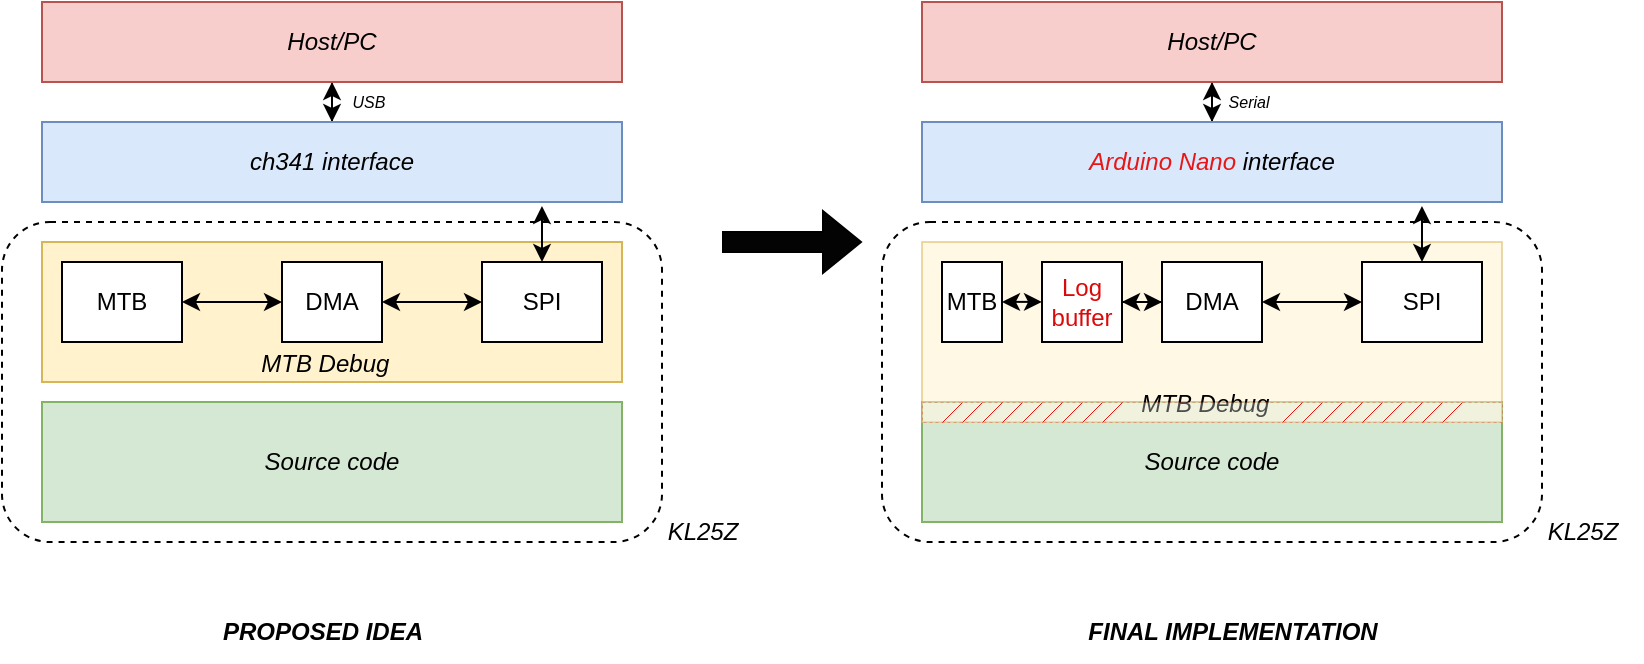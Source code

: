 <mxfile version="22.0.3" type="device">
  <diagram name="Page-1" id="Wz6lcKp5el66mCCQl3rf">
    <mxGraphModel dx="989" dy="577" grid="1" gridSize="10" guides="1" tooltips="1" connect="1" arrows="1" fold="1" page="1" pageScale="1" pageWidth="850" pageHeight="1100" math="0" shadow="0">
      <root>
        <mxCell id="0" />
        <mxCell id="1" parent="0" />
        <mxCell id="v28TTnucZezYtIKA5WUu-1" value="&lt;blockquote style=&quot;margin: 0 0 0 40px; border: none; padding: 0px;&quot;&gt;&lt;br&gt;&lt;/blockquote&gt;" style="rounded=1;whiteSpace=wrap;html=1;dashed=1;align=right;verticalAlign=bottom;textDirection=ltr;" vertex="1" parent="1">
          <mxGeometry x="30" y="440" width="330" height="160" as="geometry" />
        </mxCell>
        <mxCell id="v28TTnucZezYtIKA5WUu-2" value="&lt;i&gt;Source code&lt;/i&gt;" style="rounded=0;whiteSpace=wrap;html=1;fillColor=#d5e8d4;strokeColor=#82b366;" vertex="1" parent="1">
          <mxGeometry x="50" y="530" width="290" height="60" as="geometry" />
        </mxCell>
        <mxCell id="v28TTnucZezYtIKA5WUu-3" value="&lt;i&gt;MTB Debug&lt;/i&gt;&amp;nbsp;&amp;nbsp;" style="rounded=0;whiteSpace=wrap;html=1;align=center;verticalAlign=bottom;fillColor=#fff2cc;strokeColor=#d6b656;" vertex="1" parent="1">
          <mxGeometry x="50" y="450" width="290" height="70" as="geometry" />
        </mxCell>
        <mxCell id="v28TTnucZezYtIKA5WUu-4" value="" style="edgeStyle=orthogonalEdgeStyle;rounded=0;orthogonalLoop=1;jettySize=auto;html=1;entryX=0.862;entryY=1.05;entryDx=0;entryDy=0;entryPerimeter=0;startArrow=classic;startFill=1;" edge="1" parent="1" source="v28TTnucZezYtIKA5WUu-5" target="v28TTnucZezYtIKA5WUu-12">
          <mxGeometry relative="1" as="geometry" />
        </mxCell>
        <mxCell id="v28TTnucZezYtIKA5WUu-5" value="SPI" style="rounded=0;whiteSpace=wrap;html=1;" vertex="1" parent="1">
          <mxGeometry x="270" y="460" width="60" height="40" as="geometry" />
        </mxCell>
        <mxCell id="v28TTnucZezYtIKA5WUu-6" value="" style="edgeStyle=orthogonalEdgeStyle;rounded=0;orthogonalLoop=1;jettySize=auto;html=1;startArrow=classic;startFill=1;" edge="1" parent="1" source="v28TTnucZezYtIKA5WUu-7" target="v28TTnucZezYtIKA5WUu-9">
          <mxGeometry relative="1" as="geometry" />
        </mxCell>
        <mxCell id="v28TTnucZezYtIKA5WUu-7" value="MTB" style="rounded=0;whiteSpace=wrap;html=1;" vertex="1" parent="1">
          <mxGeometry x="60" y="460" width="60" height="40" as="geometry" />
        </mxCell>
        <mxCell id="v28TTnucZezYtIKA5WUu-8" value="" style="edgeStyle=orthogonalEdgeStyle;rounded=0;orthogonalLoop=1;jettySize=auto;html=1;startArrow=classic;startFill=1;" edge="1" parent="1" source="v28TTnucZezYtIKA5WUu-9" target="v28TTnucZezYtIKA5WUu-5">
          <mxGeometry relative="1" as="geometry" />
        </mxCell>
        <mxCell id="v28TTnucZezYtIKA5WUu-9" value="DMA" style="rounded=0;whiteSpace=wrap;html=1;" vertex="1" parent="1">
          <mxGeometry x="170" y="460" width="50" height="40" as="geometry" />
        </mxCell>
        <mxCell id="v28TTnucZezYtIKA5WUu-10" value="" style="edgeStyle=orthogonalEdgeStyle;rounded=0;orthogonalLoop=1;jettySize=auto;html=1;startArrow=classic;startFill=1;" edge="1" parent="1" source="v28TTnucZezYtIKA5WUu-12" target="v28TTnucZezYtIKA5WUu-13">
          <mxGeometry relative="1" as="geometry" />
        </mxCell>
        <mxCell id="v28TTnucZezYtIKA5WUu-11" value="&lt;i style=&quot;font-size: 8px;&quot;&gt;USB&lt;/i&gt;" style="edgeLabel;html=1;align=center;verticalAlign=middle;resizable=0;points=[];fontSize=8;" vertex="1" connectable="0" parent="v28TTnucZezYtIKA5WUu-10">
          <mxGeometry x="0.691" relative="1" as="geometry">
            <mxPoint x="18" as="offset" />
          </mxGeometry>
        </mxCell>
        <mxCell id="v28TTnucZezYtIKA5WUu-12" value="&lt;i&gt;ch341 interface&lt;/i&gt;" style="rounded=0;whiteSpace=wrap;html=1;fillColor=#dae8fc;strokeColor=#6c8ebf;" vertex="1" parent="1">
          <mxGeometry x="50" y="390" width="290" height="40" as="geometry" />
        </mxCell>
        <mxCell id="v28TTnucZezYtIKA5WUu-13" value="&lt;i&gt;Host/PC&lt;/i&gt;" style="rounded=0;whiteSpace=wrap;html=1;fillColor=#f8cecc;strokeColor=#b85450;" vertex="1" parent="1">
          <mxGeometry x="50" y="330" width="290" height="40" as="geometry" />
        </mxCell>
        <mxCell id="v28TTnucZezYtIKA5WUu-14" value="&lt;i&gt;KL25Z&lt;/i&gt;" style="text;html=1;align=center;verticalAlign=middle;resizable=0;points=[];autosize=1;strokeColor=none;fillColor=none;" vertex="1" parent="1">
          <mxGeometry x="350" y="580" width="60" height="30" as="geometry" />
        </mxCell>
        <mxCell id="v28TTnucZezYtIKA5WUu-15" value="&lt;blockquote style=&quot;margin: 0 0 0 40px; border: none; padding: 0px;&quot;&gt;&lt;br&gt;&lt;/blockquote&gt;" style="rounded=1;whiteSpace=wrap;html=1;dashed=1;align=right;verticalAlign=bottom;textDirection=ltr;" vertex="1" parent="1">
          <mxGeometry x="470" y="440" width="330" height="160" as="geometry" />
        </mxCell>
        <mxCell id="v28TTnucZezYtIKA5WUu-16" value="&lt;i&gt;Source code&lt;/i&gt;" style="rounded=0;whiteSpace=wrap;html=1;fillColor=#d5e8d4;strokeColor=#82b366;" vertex="1" parent="1">
          <mxGeometry x="490" y="530" width="290" height="60" as="geometry" />
        </mxCell>
        <mxCell id="v28TTnucZezYtIKA5WUu-17" value="&lt;i&gt;MTB Debug&lt;/i&gt;&amp;nbsp;&amp;nbsp;" style="rounded=0;whiteSpace=wrap;html=1;align=center;verticalAlign=bottom;fillColor=#fff2cc;strokeColor=#d6b656;opacity=50;spacingTop=0;" vertex="1" parent="1">
          <mxGeometry x="490" y="450" width="290" height="90" as="geometry" />
        </mxCell>
        <mxCell id="v28TTnucZezYtIKA5WUu-18" value="" style="edgeStyle=orthogonalEdgeStyle;rounded=0;orthogonalLoop=1;jettySize=auto;html=1;entryX=0.862;entryY=1.05;entryDx=0;entryDy=0;entryPerimeter=0;startArrow=classic;startFill=1;" edge="1" source="v28TTnucZezYtIKA5WUu-19" target="v28TTnucZezYtIKA5WUu-26" parent="1">
          <mxGeometry relative="1" as="geometry" />
        </mxCell>
        <mxCell id="v28TTnucZezYtIKA5WUu-19" value="SPI" style="rounded=0;whiteSpace=wrap;html=1;" vertex="1" parent="1">
          <mxGeometry x="710" y="460" width="60" height="40" as="geometry" />
        </mxCell>
        <mxCell id="v28TTnucZezYtIKA5WUu-20" value="" style="edgeStyle=orthogonalEdgeStyle;rounded=0;orthogonalLoop=1;jettySize=auto;html=1;startArrow=classic;startFill=1;exitX=1;exitY=0.5;exitDx=0;exitDy=0;" edge="1" source="v28TTnucZezYtIKA5WUu-29" target="v28TTnucZezYtIKA5WUu-23" parent="1">
          <mxGeometry relative="1" as="geometry" />
        </mxCell>
        <mxCell id="v28TTnucZezYtIKA5WUu-21" value="MTB" style="rounded=0;whiteSpace=wrap;html=1;" vertex="1" parent="1">
          <mxGeometry x="500" y="460" width="30" height="40" as="geometry" />
        </mxCell>
        <mxCell id="v28TTnucZezYtIKA5WUu-22" value="" style="edgeStyle=orthogonalEdgeStyle;rounded=0;orthogonalLoop=1;jettySize=auto;html=1;startArrow=classic;startFill=1;" edge="1" source="v28TTnucZezYtIKA5WUu-23" target="v28TTnucZezYtIKA5WUu-19" parent="1">
          <mxGeometry relative="1" as="geometry" />
        </mxCell>
        <mxCell id="v28TTnucZezYtIKA5WUu-23" value="DMA" style="rounded=0;whiteSpace=wrap;html=1;" vertex="1" parent="1">
          <mxGeometry x="610" y="460" width="50" height="40" as="geometry" />
        </mxCell>
        <mxCell id="v28TTnucZezYtIKA5WUu-75" value="" style="rounded=0;whiteSpace=wrap;html=1;dashed=1;strokeWidth=0.5;strokeColor=#d41616;opacity=30;" vertex="1" parent="1">
          <mxGeometry x="490" y="530" width="290" height="10" as="geometry" />
        </mxCell>
        <mxCell id="v28TTnucZezYtIKA5WUu-24" value="" style="edgeStyle=orthogonalEdgeStyle;rounded=0;orthogonalLoop=1;jettySize=auto;html=1;startArrow=classic;startFill=1;" edge="1" source="v28TTnucZezYtIKA5WUu-26" target="v28TTnucZezYtIKA5WUu-27" parent="1">
          <mxGeometry relative="1" as="geometry" />
        </mxCell>
        <mxCell id="v28TTnucZezYtIKA5WUu-25" value="&lt;i style=&quot;font-size: 8px;&quot;&gt;Serial&lt;/i&gt;" style="edgeLabel;html=1;align=center;verticalAlign=middle;resizable=0;points=[];fontSize=8;" vertex="1" connectable="0" parent="v28TTnucZezYtIKA5WUu-24">
          <mxGeometry x="0.691" relative="1" as="geometry">
            <mxPoint x="18" as="offset" />
          </mxGeometry>
        </mxCell>
        <mxCell id="v28TTnucZezYtIKA5WUu-26" value="&lt;i&gt;&lt;font color=&quot;#e81717&quot;&gt;Arduino Nano&lt;/font&gt; interface&lt;/i&gt;" style="rounded=0;whiteSpace=wrap;html=1;fillColor=#dae8fc;strokeColor=#6c8ebf;" vertex="1" parent="1">
          <mxGeometry x="490" y="390" width="290" height="40" as="geometry" />
        </mxCell>
        <mxCell id="v28TTnucZezYtIKA5WUu-27" value="&lt;i&gt;Host/PC&lt;/i&gt;" style="rounded=0;whiteSpace=wrap;html=1;fillColor=#f8cecc;strokeColor=#b85450;" vertex="1" parent="1">
          <mxGeometry x="490" y="330" width="290" height="40" as="geometry" />
        </mxCell>
        <mxCell id="v28TTnucZezYtIKA5WUu-28" value="&lt;i&gt;KL25Z&lt;/i&gt;" style="text;html=1;align=center;verticalAlign=middle;resizable=0;points=[];autosize=1;strokeColor=none;fillColor=none;" vertex="1" parent="1">
          <mxGeometry x="790" y="580" width="60" height="30" as="geometry" />
        </mxCell>
        <mxCell id="v28TTnucZezYtIKA5WUu-29" value="&lt;font color=&quot;#dc0909&quot;&gt;Log&lt;br&gt;buffer&lt;/font&gt;" style="rounded=0;whiteSpace=wrap;html=1;" vertex="1" parent="1">
          <mxGeometry x="550" y="460" width="40" height="40" as="geometry" />
        </mxCell>
        <mxCell id="v28TTnucZezYtIKA5WUu-32" value="" style="edgeStyle=orthogonalEdgeStyle;rounded=0;orthogonalLoop=1;jettySize=auto;html=1;startArrow=classic;startFill=1;exitX=1;exitY=0.5;exitDx=0;exitDy=0;" edge="1" parent="1">
          <mxGeometry relative="1" as="geometry">
            <mxPoint x="530" y="479.94" as="sourcePoint" />
            <mxPoint x="550" y="479.94" as="targetPoint" />
          </mxGeometry>
        </mxCell>
        <mxCell id="v28TTnucZezYtIKA5WUu-33" value="" style="shape=flexArrow;endArrow=classic;html=1;rounded=0;fillColor=#030303;" edge="1" parent="1">
          <mxGeometry width="50" height="50" relative="1" as="geometry">
            <mxPoint x="390" y="450" as="sourcePoint" />
            <mxPoint x="460" y="450" as="targetPoint" />
          </mxGeometry>
        </mxCell>
        <mxCell id="v28TTnucZezYtIKA5WUu-34" value="&lt;b&gt;&lt;i&gt;PROPOSED IDEA&lt;/i&gt;&lt;/b&gt;" style="text;html=1;align=center;verticalAlign=middle;resizable=0;points=[];autosize=1;strokeColor=none;fillColor=none;" vertex="1" parent="1">
          <mxGeometry x="130" y="630" width="120" height="30" as="geometry" />
        </mxCell>
        <mxCell id="v28TTnucZezYtIKA5WUu-35" value="&lt;b&gt;&lt;i&gt;FINAL IMPLEMENTATION&lt;/i&gt;&lt;/b&gt;" style="text;html=1;align=center;verticalAlign=middle;resizable=0;points=[];autosize=1;strokeColor=none;fillColor=none;" vertex="1" parent="1">
          <mxGeometry x="560" y="630" width="170" height="30" as="geometry" />
        </mxCell>
        <mxCell id="v28TTnucZezYtIKA5WUu-36" value="" style="endArrow=none;html=1;rounded=0;strokeColor=#f20d0d;strokeWidth=0.5;" edge="1" parent="1">
          <mxGeometry width="50" height="50" relative="1" as="geometry">
            <mxPoint x="500" y="540" as="sourcePoint" />
            <mxPoint x="510" y="530" as="targetPoint" />
          </mxGeometry>
        </mxCell>
        <mxCell id="v28TTnucZezYtIKA5WUu-42" value="" style="endArrow=none;html=1;rounded=0;strokeColor=#f20d0d;strokeWidth=0.5;" edge="1" parent="1">
          <mxGeometry width="50" height="50" relative="1" as="geometry">
            <mxPoint x="510" y="540" as="sourcePoint" />
            <mxPoint x="520" y="530" as="targetPoint" />
          </mxGeometry>
        </mxCell>
        <mxCell id="v28TTnucZezYtIKA5WUu-43" value="" style="endArrow=none;html=1;rounded=0;strokeColor=#f20d0d;strokeWidth=0.5;" edge="1" parent="1">
          <mxGeometry width="50" height="50" relative="1" as="geometry">
            <mxPoint x="530" y="540" as="sourcePoint" />
            <mxPoint x="540" y="530" as="targetPoint" />
          </mxGeometry>
        </mxCell>
        <mxCell id="v28TTnucZezYtIKA5WUu-44" value="" style="endArrow=none;html=1;rounded=0;strokeColor=#f20d0d;strokeWidth=0.5;" edge="1" parent="1">
          <mxGeometry width="50" height="50" relative="1" as="geometry">
            <mxPoint x="520" y="540" as="sourcePoint" />
            <mxPoint x="530" y="530" as="targetPoint" />
          </mxGeometry>
        </mxCell>
        <mxCell id="v28TTnucZezYtIKA5WUu-50" value="" style="endArrow=none;html=1;rounded=0;strokeColor=#f20d0d;strokeWidth=0.5;" edge="1" parent="1">
          <mxGeometry width="50" height="50" relative="1" as="geometry">
            <mxPoint x="540" y="540" as="sourcePoint" />
            <mxPoint x="550" y="530" as="targetPoint" />
          </mxGeometry>
        </mxCell>
        <mxCell id="v28TTnucZezYtIKA5WUu-51" value="" style="endArrow=none;html=1;rounded=0;strokeColor=#f20d0d;strokeWidth=0.5;" edge="1" parent="1" source="v28TTnucZezYtIKA5WUu-75">
          <mxGeometry width="50" height="50" relative="1" as="geometry">
            <mxPoint x="550" y="540" as="sourcePoint" />
            <mxPoint x="560" y="530" as="targetPoint" />
          </mxGeometry>
        </mxCell>
        <mxCell id="v28TTnucZezYtIKA5WUu-52" value="" style="endArrow=none;html=1;rounded=0;strokeColor=#f20d0d;strokeWidth=0.5;" edge="1" parent="1">
          <mxGeometry width="50" height="50" relative="1" as="geometry">
            <mxPoint x="560" y="540" as="sourcePoint" />
            <mxPoint x="570" y="530" as="targetPoint" />
          </mxGeometry>
        </mxCell>
        <mxCell id="v28TTnucZezYtIKA5WUu-53" value="" style="endArrow=none;html=1;rounded=0;strokeColor=#f20d0d;strokeWidth=0.5;" edge="1" parent="1">
          <mxGeometry width="50" height="50" relative="1" as="geometry">
            <mxPoint x="570" y="540" as="sourcePoint" />
            <mxPoint x="580" y="530" as="targetPoint" />
          </mxGeometry>
        </mxCell>
        <mxCell id="v28TTnucZezYtIKA5WUu-63" value="" style="endArrow=none;html=1;rounded=0;strokeColor=#f20d0d;strokeWidth=0.5;" edge="1" parent="1">
          <mxGeometry width="50" height="50" relative="1" as="geometry">
            <mxPoint x="580" y="540" as="sourcePoint" />
            <mxPoint x="590" y="530" as="targetPoint" />
          </mxGeometry>
        </mxCell>
        <mxCell id="v28TTnucZezYtIKA5WUu-64" value="" style="endArrow=none;html=1;rounded=0;strokeColor=#f20d0d;strokeWidth=0.5;" edge="1" parent="1">
          <mxGeometry width="50" height="50" relative="1" as="geometry">
            <mxPoint x="670" y="540" as="sourcePoint" />
            <mxPoint x="680" y="530" as="targetPoint" />
          </mxGeometry>
        </mxCell>
        <mxCell id="v28TTnucZezYtIKA5WUu-65" value="" style="endArrow=none;html=1;rounded=0;strokeColor=#f20d0d;strokeWidth=0.5;" edge="1" parent="1">
          <mxGeometry width="50" height="50" relative="1" as="geometry">
            <mxPoint x="680" y="540" as="sourcePoint" />
            <mxPoint x="690" y="530" as="targetPoint" />
          </mxGeometry>
        </mxCell>
        <mxCell id="v28TTnucZezYtIKA5WUu-66" value="" style="endArrow=none;html=1;rounded=0;strokeColor=#f20d0d;strokeWidth=0.5;" edge="1" parent="1">
          <mxGeometry width="50" height="50" relative="1" as="geometry">
            <mxPoint x="690" y="540" as="sourcePoint" />
            <mxPoint x="700" y="530" as="targetPoint" />
          </mxGeometry>
        </mxCell>
        <mxCell id="v28TTnucZezYtIKA5WUu-67" value="" style="endArrow=none;html=1;rounded=0;strokeColor=#f20d0d;strokeWidth=0.5;" edge="1" parent="1">
          <mxGeometry width="50" height="50" relative="1" as="geometry">
            <mxPoint x="700" y="540" as="sourcePoint" />
            <mxPoint x="710" y="530" as="targetPoint" />
          </mxGeometry>
        </mxCell>
        <mxCell id="v28TTnucZezYtIKA5WUu-68" value="" style="endArrow=none;html=1;rounded=0;strokeColor=#f20d0d;strokeWidth=0.5;" edge="1" parent="1">
          <mxGeometry width="50" height="50" relative="1" as="geometry">
            <mxPoint x="710" y="540" as="sourcePoint" />
            <mxPoint x="720" y="530" as="targetPoint" />
          </mxGeometry>
        </mxCell>
        <mxCell id="v28TTnucZezYtIKA5WUu-69" value="" style="endArrow=none;html=1;rounded=0;strokeColor=#f20d0d;strokeWidth=0.5;" edge="1" parent="1">
          <mxGeometry width="50" height="50" relative="1" as="geometry">
            <mxPoint x="720" y="540" as="sourcePoint" />
            <mxPoint x="730" y="530" as="targetPoint" />
          </mxGeometry>
        </mxCell>
        <mxCell id="v28TTnucZezYtIKA5WUu-70" value="" style="endArrow=none;html=1;rounded=0;strokeColor=#f20d0d;strokeWidth=0.5;" edge="1" parent="1">
          <mxGeometry width="50" height="50" relative="1" as="geometry">
            <mxPoint x="730" y="540" as="sourcePoint" />
            <mxPoint x="740" y="530" as="targetPoint" />
          </mxGeometry>
        </mxCell>
        <mxCell id="v28TTnucZezYtIKA5WUu-71" value="" style="endArrow=none;html=1;rounded=0;strokeColor=#f20d0d;strokeWidth=0.5;" edge="1" parent="1">
          <mxGeometry width="50" height="50" relative="1" as="geometry">
            <mxPoint x="740" y="540" as="sourcePoint" />
            <mxPoint x="750" y="530" as="targetPoint" />
          </mxGeometry>
        </mxCell>
        <mxCell id="v28TTnucZezYtIKA5WUu-72" value="" style="endArrow=none;html=1;rounded=0;strokeColor=#f20d0d;strokeWidth=0.5;" edge="1" parent="1">
          <mxGeometry width="50" height="50" relative="1" as="geometry">
            <mxPoint x="750" y="540" as="sourcePoint" />
            <mxPoint x="760" y="530" as="targetPoint" />
          </mxGeometry>
        </mxCell>
        <mxCell id="v28TTnucZezYtIKA5WUu-76" value="" style="endArrow=none;html=1;rounded=0;strokeColor=#f20d0d;strokeWidth=0.5;" edge="1" parent="1" target="v28TTnucZezYtIKA5WUu-75">
          <mxGeometry width="50" height="50" relative="1" as="geometry">
            <mxPoint x="550" y="540" as="sourcePoint" />
            <mxPoint x="560" y="530" as="targetPoint" />
          </mxGeometry>
        </mxCell>
        <mxCell id="v28TTnucZezYtIKA5WUu-77" value="" style="endArrow=none;html=1;rounded=0;strokeColor=#f20d0d;strokeWidth=0.5;" edge="1" parent="1">
          <mxGeometry width="50" height="50" relative="1" as="geometry">
            <mxPoint x="550" y="540" as="sourcePoint" />
            <mxPoint x="560" y="530" as="targetPoint" />
          </mxGeometry>
        </mxCell>
      </root>
    </mxGraphModel>
  </diagram>
</mxfile>
